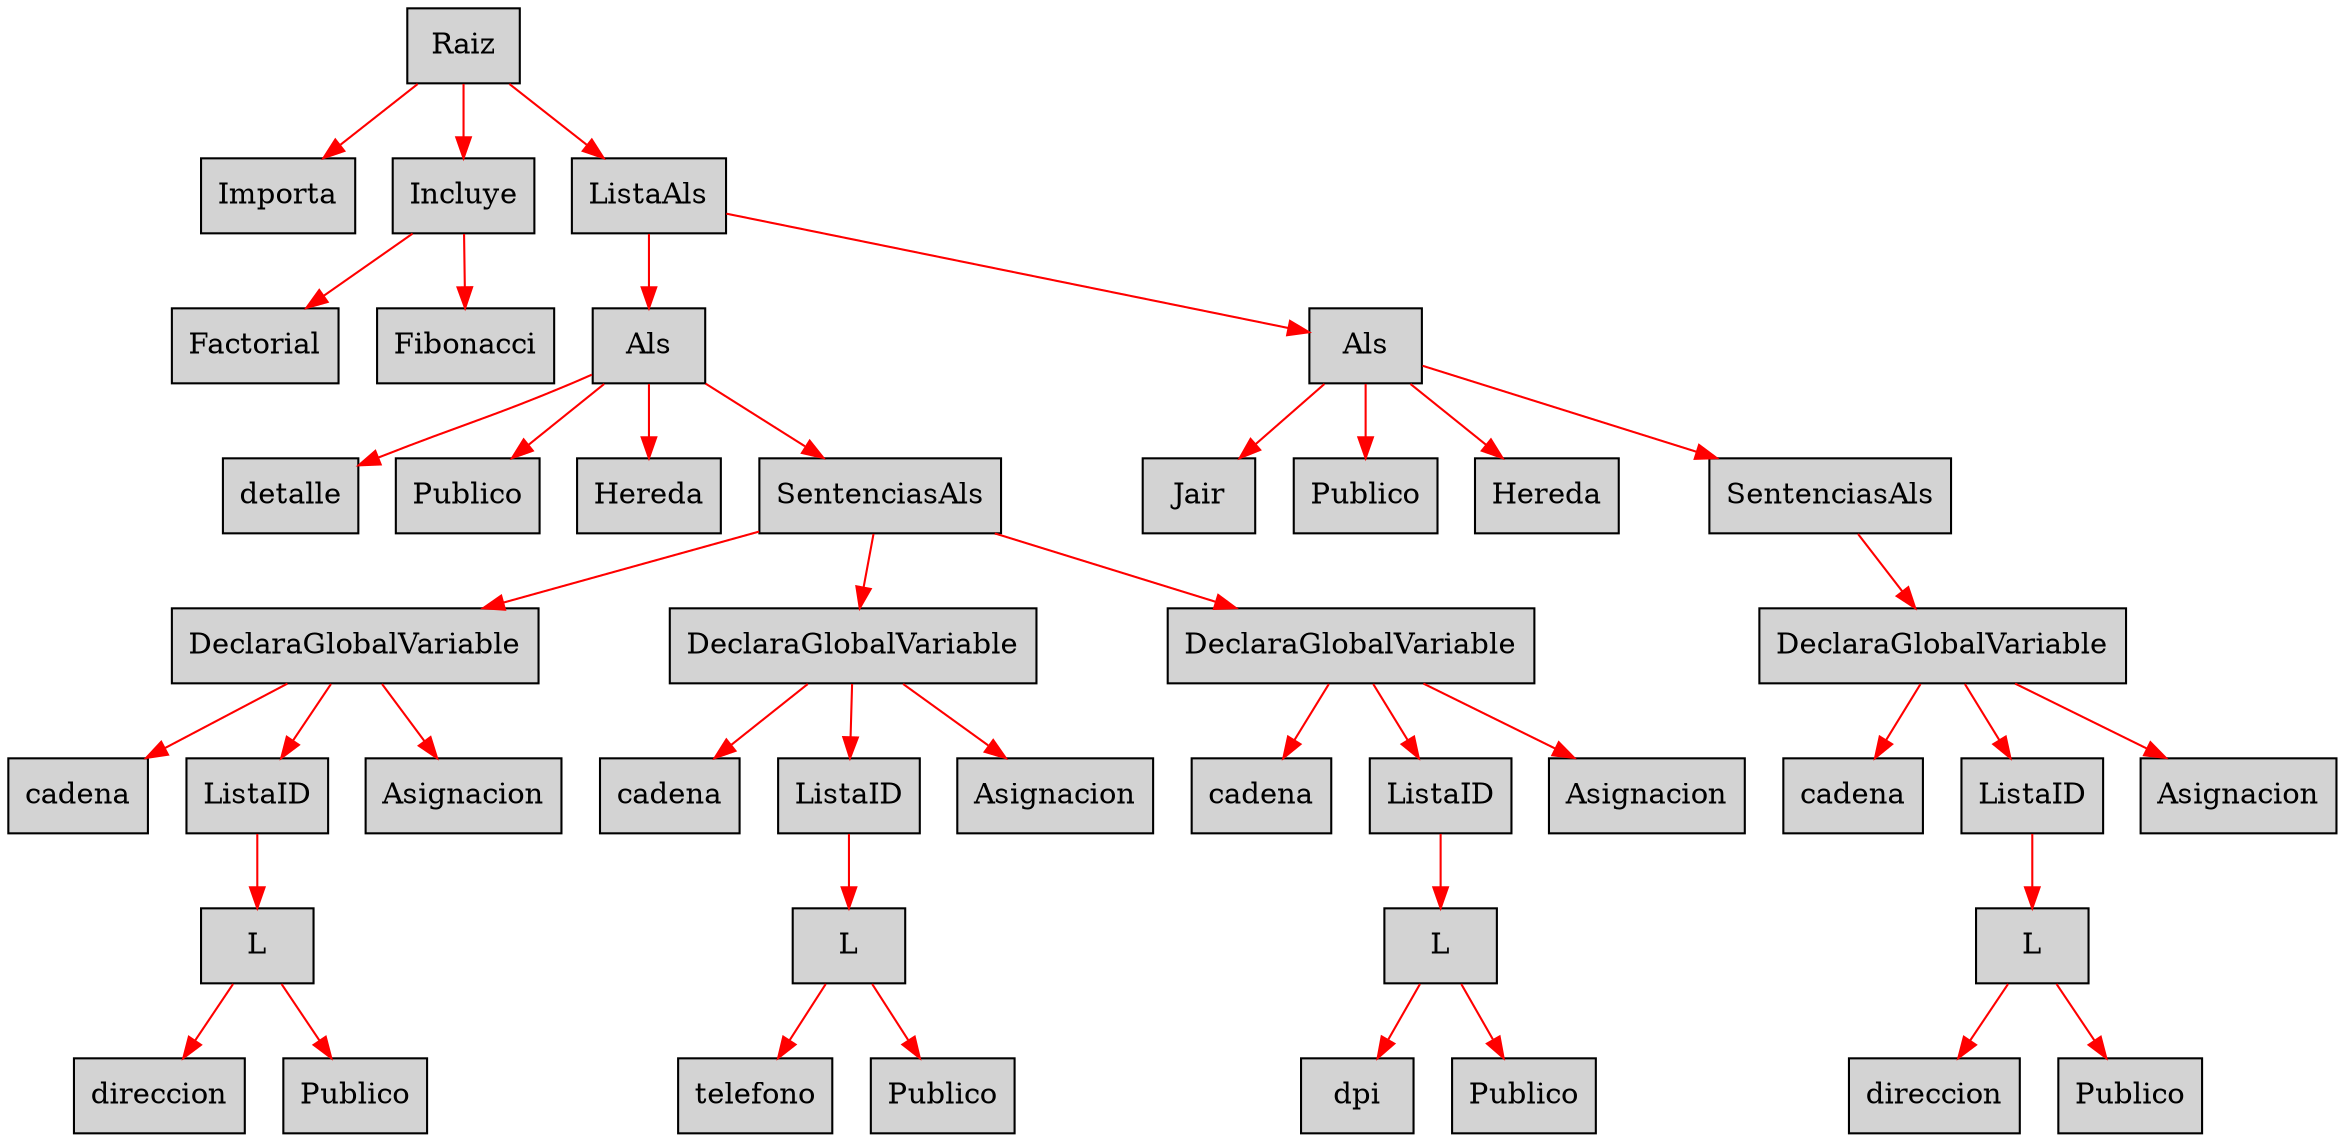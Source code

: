 digraph G {node[shape=box, style=filled]; edge[color=red]
node1805860317[label="Raiz"];
 node1805860317->node932458671;node932458671[label="Importa"];
 node1805860317->node305482362;node305482362[label="Incluye"];
 node305482362->node1277808419;node1277808419[label="Factorial"];
 node305482362->node1050042030;node1050042030[label="Fibonacci"];
 node1805860317->node672207003;node672207003[label="ListaAls"];
 node672207003->node282061177;node282061177[label="Als"];
 node282061177->node312310932;node312310932[label="detalle"];
 node282061177->node519185223;node519185223[label="Publico"];
 node282061177->node1053257162;node1053257162[label="Hereda"];
 node282061177->node1370279754;node1370279754[label="SentenciasAls"];
 node1370279754->node682389559;node682389559[label="DeclaraGlobalVariable"];
 node682389559->node659265150;node659265150[label="cadena"];
 node682389559->node585569888;node585569888[label="ListaID"];
 node585569888->node361122793;node361122793[label="L"];
 node361122793->node1583393958;node1583393958[label="direccion"];
 node361122793->node627255666;node627255666[label="Publico"];
 node682389559->node1068330920;node1068330920[label="Asignacion"];
 node1370279754->node408134327;node408134327[label="DeclaraGlobalVariable"];
 node408134327->node1133324423;node1133324423[label="cadena"];
 node408134327->node2140778813;node2140778813[label="ListaID"];
 node2140778813->node731726153;node731726153[label="L"];
 node731726153->node786303127;node786303127[label="telefono"];
 node731726153->node71156955;node71156955[label="Publico"];
 node408134327->node916430136;node916430136[label="Asignacion"];
 node1370279754->node2001274283;node2001274283[label="DeclaraGlobalVariable"];
 node2001274283->node697114981;node697114981[label="cadena"];
 node2001274283->node1140597651;node1140597651[label="ListaID"];
 node1140597651->node155189385;node155189385[label="L"];
 node155189385->node907749463;node907749463[label="dpi"];
 node155189385->node1994240504;node1994240504[label="Publico"];
 node2001274283->node1419768843;node1419768843[label="Asignacion"];
 node672207003->node1565717081;node1565717081[label="Als"];
 node1565717081->node845422644;node845422644[label="Jair"];
 node1565717081->node690820593;node690820593[label="Publico"];
 node1565717081->node45716339;node45716339[label="Hereda"];
 node1565717081->node1211328839;node1211328839[label="SentenciasAls"];
 node1211328839->node1539671541;node1539671541[label="DeclaraGlobalVariable"];
 node1539671541->node445022689;node445022689[label="cadena"];
 node1539671541->node1416276937;node1416276937[label="ListaID"];
 node1416276937->node130062674;node130062674[label="L"];
 node130062674->node1893555826;node1893555826[label="direccion"];
 node130062674->node1585070081;node1585070081[label="Publico"];
 node1539671541->node1607437540;node1607437540[label="Asignacion"];

}
